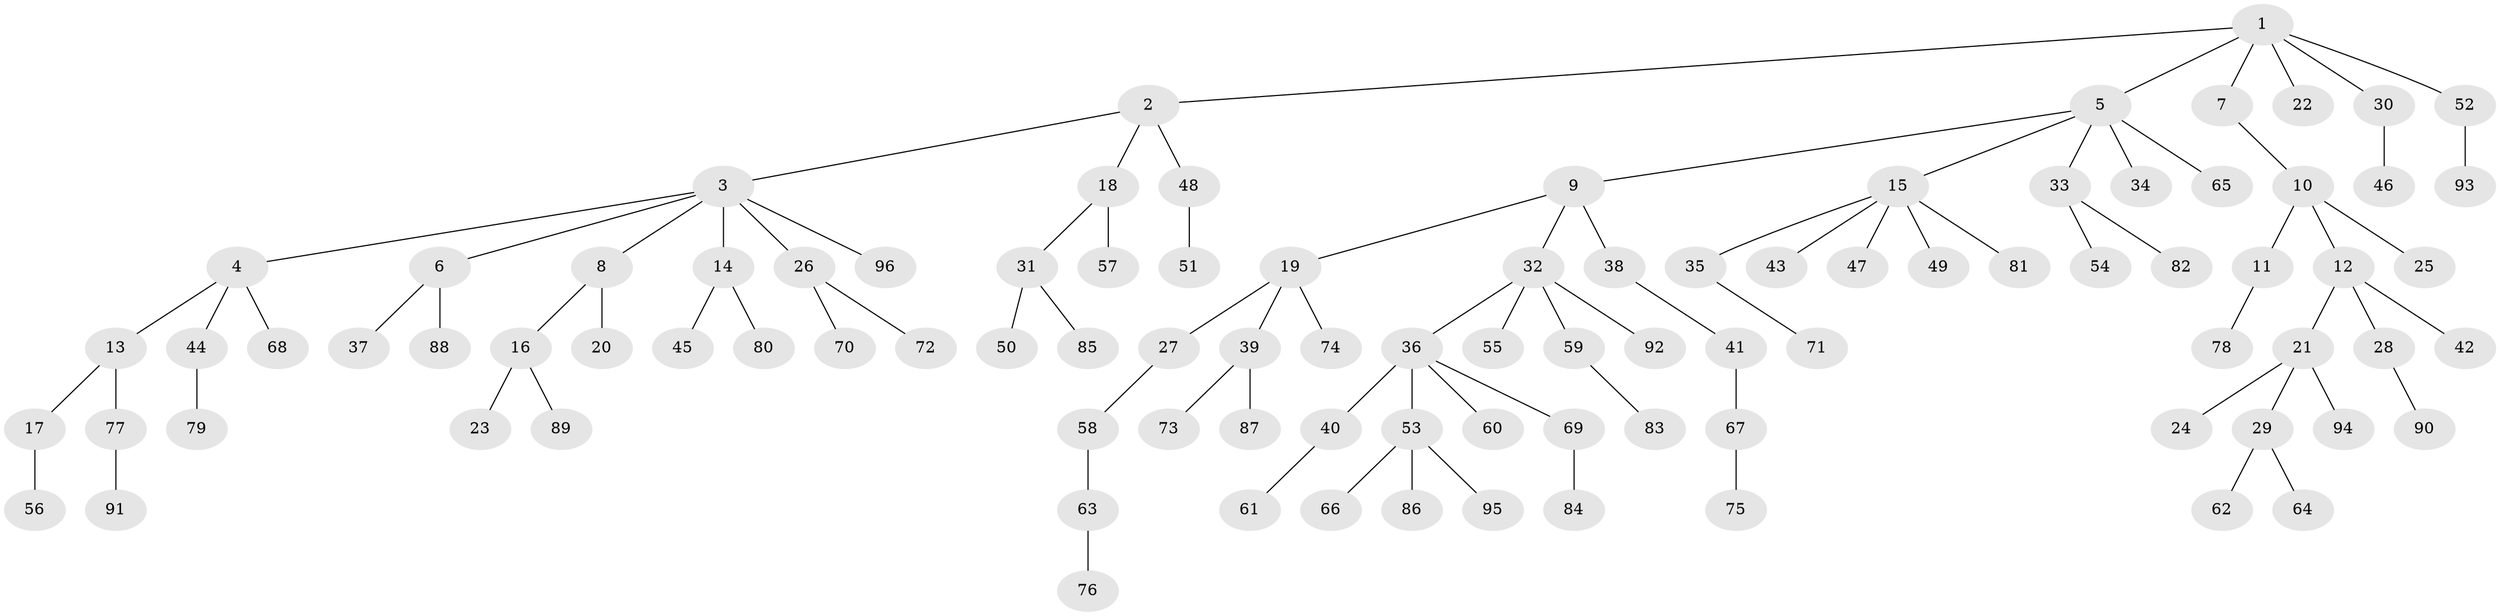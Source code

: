 // coarse degree distribution, {4: 0.061224489795918366, 5: 0.04081632653061224, 6: 0.02040816326530612, 2: 0.30612244897959184, 3: 0.10204081632653061, 1: 0.46938775510204084}
// Generated by graph-tools (version 1.1) at 2025/51/03/04/25 22:51:43]
// undirected, 96 vertices, 95 edges
graph export_dot {
  node [color=gray90,style=filled];
  1;
  2;
  3;
  4;
  5;
  6;
  7;
  8;
  9;
  10;
  11;
  12;
  13;
  14;
  15;
  16;
  17;
  18;
  19;
  20;
  21;
  22;
  23;
  24;
  25;
  26;
  27;
  28;
  29;
  30;
  31;
  32;
  33;
  34;
  35;
  36;
  37;
  38;
  39;
  40;
  41;
  42;
  43;
  44;
  45;
  46;
  47;
  48;
  49;
  50;
  51;
  52;
  53;
  54;
  55;
  56;
  57;
  58;
  59;
  60;
  61;
  62;
  63;
  64;
  65;
  66;
  67;
  68;
  69;
  70;
  71;
  72;
  73;
  74;
  75;
  76;
  77;
  78;
  79;
  80;
  81;
  82;
  83;
  84;
  85;
  86;
  87;
  88;
  89;
  90;
  91;
  92;
  93;
  94;
  95;
  96;
  1 -- 2;
  1 -- 5;
  1 -- 7;
  1 -- 22;
  1 -- 30;
  1 -- 52;
  2 -- 3;
  2 -- 18;
  2 -- 48;
  3 -- 4;
  3 -- 6;
  3 -- 8;
  3 -- 14;
  3 -- 26;
  3 -- 96;
  4 -- 13;
  4 -- 44;
  4 -- 68;
  5 -- 9;
  5 -- 15;
  5 -- 33;
  5 -- 34;
  5 -- 65;
  6 -- 37;
  6 -- 88;
  7 -- 10;
  8 -- 16;
  8 -- 20;
  9 -- 19;
  9 -- 32;
  9 -- 38;
  10 -- 11;
  10 -- 12;
  10 -- 25;
  11 -- 78;
  12 -- 21;
  12 -- 28;
  12 -- 42;
  13 -- 17;
  13 -- 77;
  14 -- 45;
  14 -- 80;
  15 -- 35;
  15 -- 43;
  15 -- 47;
  15 -- 49;
  15 -- 81;
  16 -- 23;
  16 -- 89;
  17 -- 56;
  18 -- 31;
  18 -- 57;
  19 -- 27;
  19 -- 39;
  19 -- 74;
  21 -- 24;
  21 -- 29;
  21 -- 94;
  26 -- 70;
  26 -- 72;
  27 -- 58;
  28 -- 90;
  29 -- 62;
  29 -- 64;
  30 -- 46;
  31 -- 50;
  31 -- 85;
  32 -- 36;
  32 -- 55;
  32 -- 59;
  32 -- 92;
  33 -- 54;
  33 -- 82;
  35 -- 71;
  36 -- 40;
  36 -- 53;
  36 -- 60;
  36 -- 69;
  38 -- 41;
  39 -- 73;
  39 -- 87;
  40 -- 61;
  41 -- 67;
  44 -- 79;
  48 -- 51;
  52 -- 93;
  53 -- 66;
  53 -- 86;
  53 -- 95;
  58 -- 63;
  59 -- 83;
  63 -- 76;
  67 -- 75;
  69 -- 84;
  77 -- 91;
}
